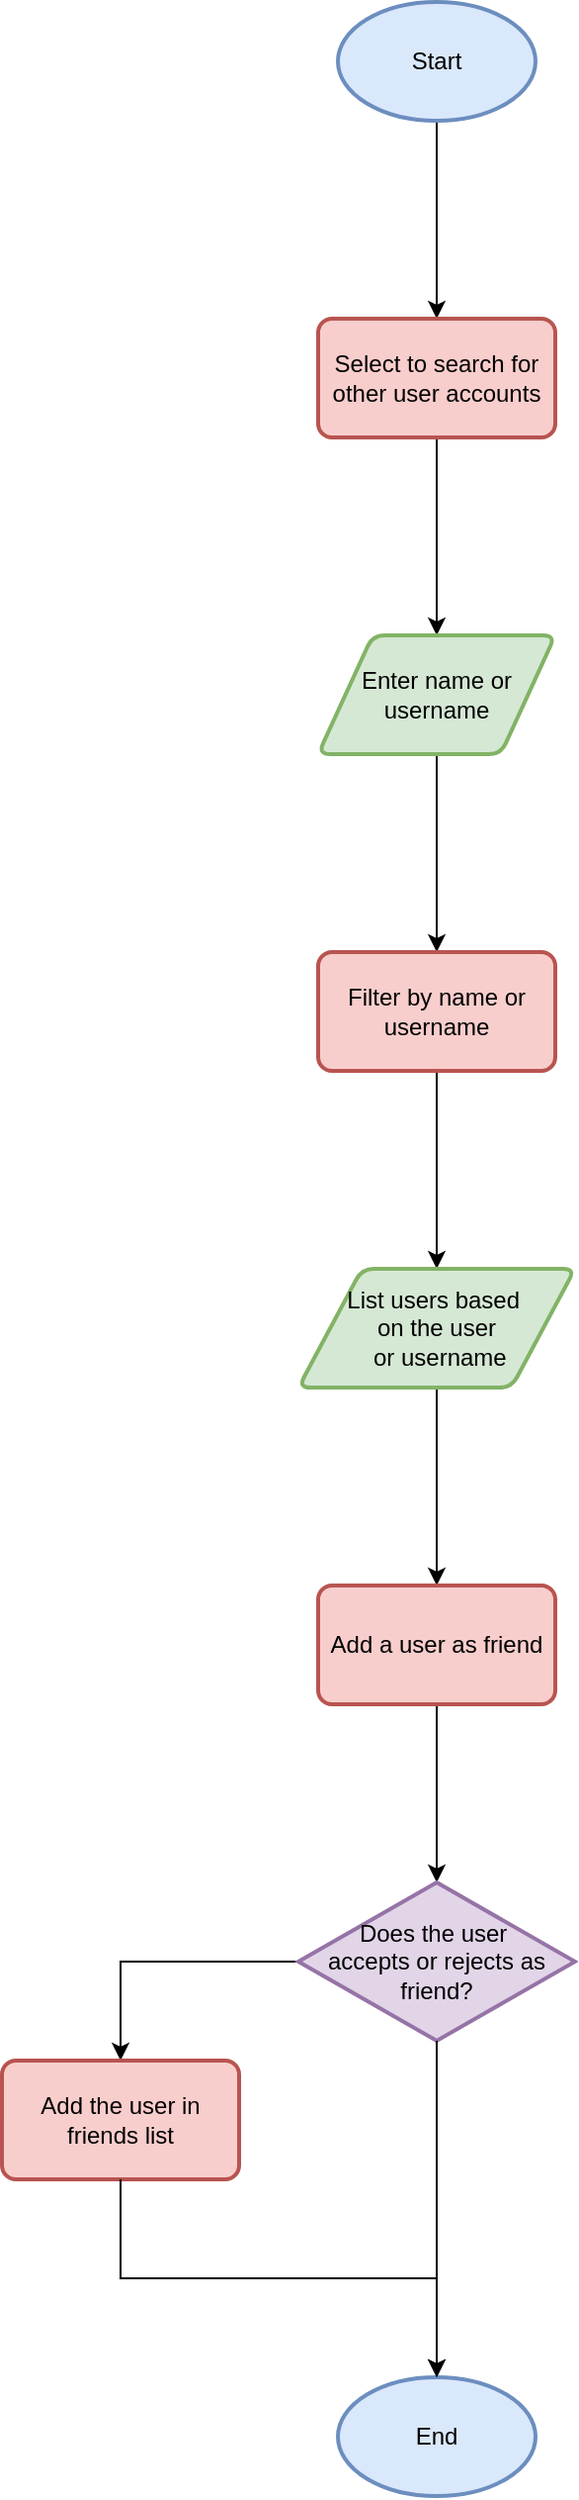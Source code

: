 <mxfile version="26.0.1">
  <diagram name="第 1 页" id="TTIcEwNf0a6lBOe3xrUE">
    <mxGraphModel dx="1323" dy="743" grid="1" gridSize="10" guides="1" tooltips="1" connect="1" arrows="1" fold="1" page="0" pageScale="1" pageWidth="827" pageHeight="1169" math="0" shadow="0">
      <root>
        <mxCell id="0" />
        <mxCell id="1" parent="0" />
        <mxCell id="cgORqCmPb3DNHbePUpFv-5" value="" style="edgeStyle=orthogonalEdgeStyle;rounded=0;orthogonalLoop=1;jettySize=auto;html=1;" edge="1" parent="1" source="cgORqCmPb3DNHbePUpFv-1" target="cgORqCmPb3DNHbePUpFv-3">
          <mxGeometry relative="1" as="geometry" />
        </mxCell>
        <mxCell id="cgORqCmPb3DNHbePUpFv-1" value="Start" style="strokeWidth=2;html=1;shape=mxgraph.flowchart.start_1;whiteSpace=wrap;fillColor=#dae8fc;strokeColor=#6c8ebf;" vertex="1" parent="1">
          <mxGeometry x="370" y="210" width="100" height="60" as="geometry" />
        </mxCell>
        <mxCell id="cgORqCmPb3DNHbePUpFv-8" value="" style="edgeStyle=orthogonalEdgeStyle;rounded=0;orthogonalLoop=1;jettySize=auto;html=1;" edge="1" parent="1" source="cgORqCmPb3DNHbePUpFv-3" target="cgORqCmPb3DNHbePUpFv-7">
          <mxGeometry relative="1" as="geometry" />
        </mxCell>
        <mxCell id="cgORqCmPb3DNHbePUpFv-3" value="Select to search for other user accounts" style="rounded=1;whiteSpace=wrap;html=1;absoluteArcSize=1;arcSize=14;strokeWidth=2;fillColor=#f8cecc;strokeColor=#b85450;" vertex="1" parent="1">
          <mxGeometry x="360" y="370" width="120" height="60" as="geometry" />
        </mxCell>
        <mxCell id="cgORqCmPb3DNHbePUpFv-12" value="" style="edgeStyle=orthogonalEdgeStyle;rounded=0;orthogonalLoop=1;jettySize=auto;html=1;" edge="1" parent="1" source="cgORqCmPb3DNHbePUpFv-7" target="cgORqCmPb3DNHbePUpFv-11">
          <mxGeometry relative="1" as="geometry" />
        </mxCell>
        <mxCell id="cgORqCmPb3DNHbePUpFv-7" value="Enter name or username" style="shape=parallelogram;html=1;strokeWidth=2;perimeter=parallelogramPerimeter;whiteSpace=wrap;rounded=1;arcSize=12;size=0.23;fillColor=#d5e8d4;strokeColor=#82b366;" vertex="1" parent="1">
          <mxGeometry x="360" y="530" width="120" height="60" as="geometry" />
        </mxCell>
        <mxCell id="cgORqCmPb3DNHbePUpFv-14" value="" style="edgeStyle=orthogonalEdgeStyle;rounded=0;orthogonalLoop=1;jettySize=auto;html=1;" edge="1" parent="1" source="cgORqCmPb3DNHbePUpFv-11" target="cgORqCmPb3DNHbePUpFv-13">
          <mxGeometry relative="1" as="geometry" />
        </mxCell>
        <mxCell id="cgORqCmPb3DNHbePUpFv-11" value="Filter by name or username" style="rounded=1;whiteSpace=wrap;html=1;absoluteArcSize=1;arcSize=14;strokeWidth=2;fillColor=#f8cecc;strokeColor=#b85450;" vertex="1" parent="1">
          <mxGeometry x="360" y="690" width="120" height="60" as="geometry" />
        </mxCell>
        <mxCell id="cgORqCmPb3DNHbePUpFv-19" value="" style="edgeStyle=orthogonalEdgeStyle;rounded=0;orthogonalLoop=1;jettySize=auto;html=1;" edge="1" parent="1" source="cgORqCmPb3DNHbePUpFv-13" target="cgORqCmPb3DNHbePUpFv-15">
          <mxGeometry relative="1" as="geometry" />
        </mxCell>
        <mxCell id="cgORqCmPb3DNHbePUpFv-13" value="List users based&amp;nbsp;&lt;div&gt;on the user&lt;/div&gt;&lt;div&gt;&amp;nbsp;or username&lt;/div&gt;" style="shape=parallelogram;html=1;strokeWidth=2;perimeter=parallelogramPerimeter;whiteSpace=wrap;rounded=1;arcSize=12;size=0.23;fillColor=#d5e8d4;strokeColor=#82b366;" vertex="1" parent="1">
          <mxGeometry x="350" y="850" width="140" height="60" as="geometry" />
        </mxCell>
        <mxCell id="cgORqCmPb3DNHbePUpFv-18" value="" style="edgeStyle=orthogonalEdgeStyle;rounded=0;orthogonalLoop=1;jettySize=auto;html=1;" edge="1" parent="1" source="cgORqCmPb3DNHbePUpFv-15" target="cgORqCmPb3DNHbePUpFv-17">
          <mxGeometry relative="1" as="geometry" />
        </mxCell>
        <mxCell id="cgORqCmPb3DNHbePUpFv-15" value="Add a user as friend" style="rounded=1;whiteSpace=wrap;html=1;absoluteArcSize=1;arcSize=14;strokeWidth=2;fillColor=#f8cecc;strokeColor=#b85450;" vertex="1" parent="1">
          <mxGeometry x="360" y="1010" width="120" height="60" as="geometry" />
        </mxCell>
        <mxCell id="cgORqCmPb3DNHbePUpFv-25" style="edgeStyle=orthogonalEdgeStyle;rounded=0;orthogonalLoop=1;jettySize=auto;html=1;entryX=0.5;entryY=0;entryDx=0;entryDy=0;" edge="1" parent="1" source="cgORqCmPb3DNHbePUpFv-17" target="cgORqCmPb3DNHbePUpFv-22">
          <mxGeometry relative="1" as="geometry" />
        </mxCell>
        <mxCell id="cgORqCmPb3DNHbePUpFv-17" value="Does the user&amp;nbsp;&lt;div&gt;accepts&lt;span style=&quot;background-color: transparent; color: light-dark(rgb(0, 0, 0), rgb(255, 255, 255));&quot;&gt;&amp;nbsp;or rejects as friend?&lt;/span&gt;&lt;/div&gt;" style="strokeWidth=2;html=1;shape=mxgraph.flowchart.decision;whiteSpace=wrap;fillColor=#e1d5e7;strokeColor=#9673a6;" vertex="1" parent="1">
          <mxGeometry x="350" y="1160" width="140" height="80" as="geometry" />
        </mxCell>
        <mxCell id="cgORqCmPb3DNHbePUpFv-22" value="Add the user in friends list" style="rounded=1;whiteSpace=wrap;html=1;absoluteArcSize=1;arcSize=14;strokeWidth=2;fillColor=#f8cecc;strokeColor=#b85450;" vertex="1" parent="1">
          <mxGeometry x="200" y="1250" width="120" height="60" as="geometry" />
        </mxCell>
        <mxCell id="cgORqCmPb3DNHbePUpFv-24" value="End" style="strokeWidth=2;html=1;shape=mxgraph.flowchart.start_1;whiteSpace=wrap;fillColor=#dae8fc;strokeColor=#6c8ebf;" vertex="1" parent="1">
          <mxGeometry x="370" y="1410" width="100" height="60" as="geometry" />
        </mxCell>
        <mxCell id="cgORqCmPb3DNHbePUpFv-26" style="edgeStyle=orthogonalEdgeStyle;rounded=0;orthogonalLoop=1;jettySize=auto;html=1;entryX=0.5;entryY=0;entryDx=0;entryDy=0;entryPerimeter=0;" edge="1" parent="1" source="cgORqCmPb3DNHbePUpFv-17" target="cgORqCmPb3DNHbePUpFv-24">
          <mxGeometry relative="1" as="geometry" />
        </mxCell>
        <mxCell id="cgORqCmPb3DNHbePUpFv-27" style="edgeStyle=orthogonalEdgeStyle;rounded=0;orthogonalLoop=1;jettySize=auto;html=1;entryX=0.5;entryY=0;entryDx=0;entryDy=0;entryPerimeter=0;" edge="1" parent="1" source="cgORqCmPb3DNHbePUpFv-22" target="cgORqCmPb3DNHbePUpFv-24">
          <mxGeometry relative="1" as="geometry">
            <Array as="points">
              <mxPoint x="260" y="1360" />
              <mxPoint x="420" y="1360" />
            </Array>
          </mxGeometry>
        </mxCell>
      </root>
    </mxGraphModel>
  </diagram>
</mxfile>
